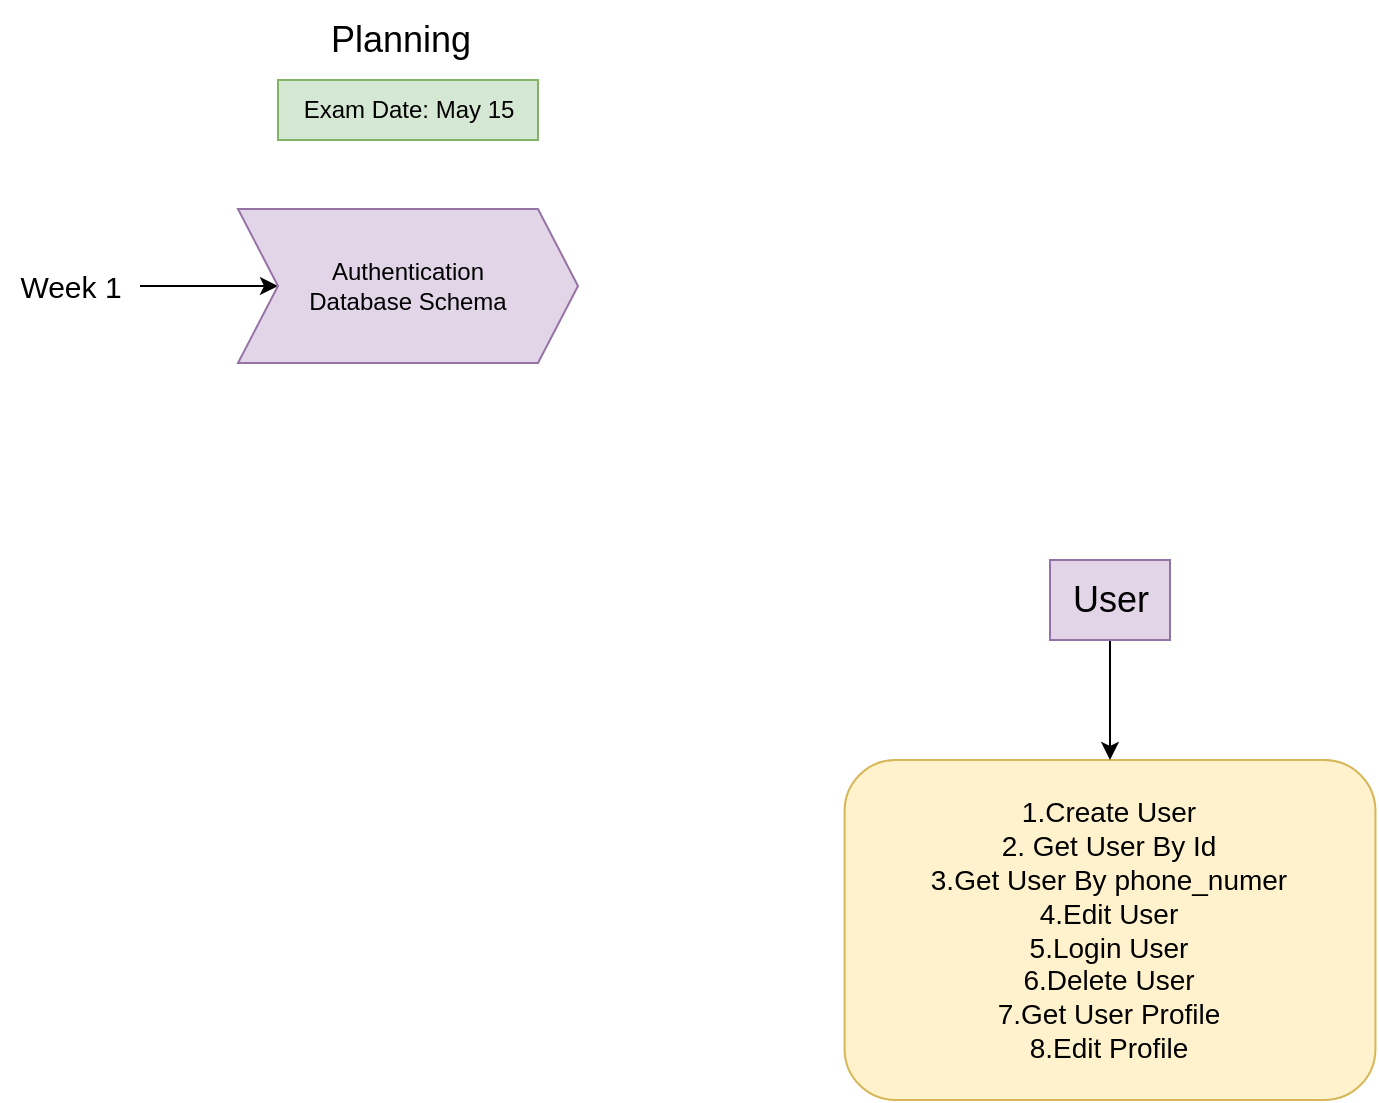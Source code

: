 <mxfile version="24.3.1" type="github">
  <diagram name="Page-1" id="hInzUNneLPHOLosXJN6D">
    <mxGraphModel dx="1105" dy="558" grid="1" gridSize="10" guides="1" tooltips="1" connect="1" arrows="1" fold="1" page="1" pageScale="1" pageWidth="827" pageHeight="1169" math="0" shadow="0">
      <root>
        <mxCell id="0" />
        <mxCell id="1" parent="0" />
        <mxCell id="cZKXpoZEI517EeOuTU6T-1" value="&lt;font style=&quot;font-size: 18px;&quot;&gt;Planning&lt;/font&gt;" style="text;html=1;align=center;verticalAlign=middle;resizable=0;points=[];autosize=1;strokeColor=none;fillColor=none;" vertex="1" parent="1">
          <mxGeometry x="300" width="90" height="40" as="geometry" />
        </mxCell>
        <mxCell id="cZKXpoZEI517EeOuTU6T-3" value="Exam Date: May 15" style="text;html=1;align=center;verticalAlign=middle;resizable=0;points=[];autosize=1;strokeColor=#82b366;fillColor=#d5e8d4;" vertex="1" parent="1">
          <mxGeometry x="284" y="40" width="130" height="30" as="geometry" />
        </mxCell>
        <mxCell id="cZKXpoZEI517EeOuTU6T-4" value="" style="shape=image;html=1;verticalAlign=top;verticalLabelPosition=bottom;labelBackgroundColor=#ffffff;imageAspect=0;aspect=fixed;image=https://cdn3.iconfinder.com/data/icons/flat-office-icons-1/140/Artboard_1-11-128.png" vertex="1" parent="1">
          <mxGeometry x="250" y="40" width="30" height="30" as="geometry" />
        </mxCell>
        <mxCell id="cZKXpoZEI517EeOuTU6T-5" value="" style="shape=image;html=1;verticalAlign=top;verticalLabelPosition=bottom;labelBackgroundColor=#ffffff;imageAspect=0;aspect=fixed;image=https://cdn4.iconfinder.com/data/icons/online-shop-7/128/calendar-event-planning-128.png" vertex="1" parent="1">
          <mxGeometry x="390" y="5" width="30" height="30" as="geometry" />
        </mxCell>
        <mxCell id="cZKXpoZEI517EeOuTU6T-8" value="" style="edgeStyle=orthogonalEdgeStyle;rounded=0;orthogonalLoop=1;jettySize=auto;html=1;" edge="1" parent="1" source="cZKXpoZEI517EeOuTU6T-6" target="cZKXpoZEI517EeOuTU6T-7">
          <mxGeometry relative="1" as="geometry" />
        </mxCell>
        <mxCell id="cZKXpoZEI517EeOuTU6T-6" value="&lt;font style=&quot;font-size: 15px;&quot;&gt;Week 1&lt;/font&gt;" style="text;html=1;align=center;verticalAlign=middle;resizable=0;points=[];autosize=1;strokeColor=none;fillColor=none;" vertex="1" parent="1">
          <mxGeometry x="145" y="128" width="70" height="30" as="geometry" />
        </mxCell>
        <mxCell id="cZKXpoZEI517EeOuTU6T-7" value="Authentication&lt;div&gt;Database Schema&lt;/div&gt;" style="shape=step;perimeter=stepPerimeter;whiteSpace=wrap;html=1;fixedSize=1;fillColor=#e1d5e7;strokeColor=#9673a6;" vertex="1" parent="1">
          <mxGeometry x="264" y="104.5" width="170" height="77" as="geometry" />
        </mxCell>
        <mxCell id="cZKXpoZEI517EeOuTU6T-19" value="&lt;font style=&quot;font-size: 14px;&quot;&gt;1.Create User&lt;/font&gt;&lt;div style=&quot;font-size: 14px;&quot;&gt;&lt;font style=&quot;font-size: 14px;&quot;&gt;2. Get User By Id&lt;br&gt;&lt;/font&gt;&lt;/div&gt;&lt;div style=&quot;font-size: 14px;&quot;&gt;&lt;font style=&quot;font-size: 14px;&quot;&gt;3.Get User By phone_numer&lt;/font&gt;&lt;/div&gt;&lt;div style=&quot;font-size: 14px;&quot;&gt;&lt;font style=&quot;font-size: 14px;&quot;&gt;4.Edit User&lt;/font&gt;&lt;/div&gt;&lt;div style=&quot;font-size: 14px;&quot;&gt;&lt;font style=&quot;font-size: 14px;&quot;&gt;5.Login User&lt;/font&gt;&lt;/div&gt;&lt;div style=&quot;font-size: 14px;&quot;&gt;&lt;font style=&quot;font-size: 14px;&quot;&gt;6.Delete User&lt;/font&gt;&lt;/div&gt;&lt;div style=&quot;font-size: 14px;&quot;&gt;&lt;font style=&quot;font-size: 14px;&quot;&gt;7.Get User Profile&lt;/font&gt;&lt;/div&gt;&lt;div style=&quot;font-size: 14px;&quot;&gt;&lt;font style=&quot;font-size: 14px;&quot;&gt;8.Edit Profile&lt;/font&gt;&lt;/div&gt;" style="rounded=1;whiteSpace=wrap;html=1;fillColor=#fff2cc;strokeColor=#d6b656;" vertex="1" parent="1">
          <mxGeometry x="567.29" y="380" width="265.43" height="170" as="geometry" />
        </mxCell>
        <mxCell id="cZKXpoZEI517EeOuTU6T-22" style="edgeStyle=orthogonalEdgeStyle;rounded=0;orthogonalLoop=1;jettySize=auto;html=1;" edge="1" parent="1" source="cZKXpoZEI517EeOuTU6T-21" target="cZKXpoZEI517EeOuTU6T-19">
          <mxGeometry relative="1" as="geometry" />
        </mxCell>
        <mxCell id="cZKXpoZEI517EeOuTU6T-21" value="&lt;font style=&quot;font-size: 18px;&quot;&gt;User&lt;/font&gt;" style="text;html=1;align=center;verticalAlign=middle;resizable=0;points=[];autosize=1;strokeColor=#9673a6;fillColor=#e1d5e7;" vertex="1" parent="1">
          <mxGeometry x="670" y="280" width="60" height="40" as="geometry" />
        </mxCell>
      </root>
    </mxGraphModel>
  </diagram>
</mxfile>

